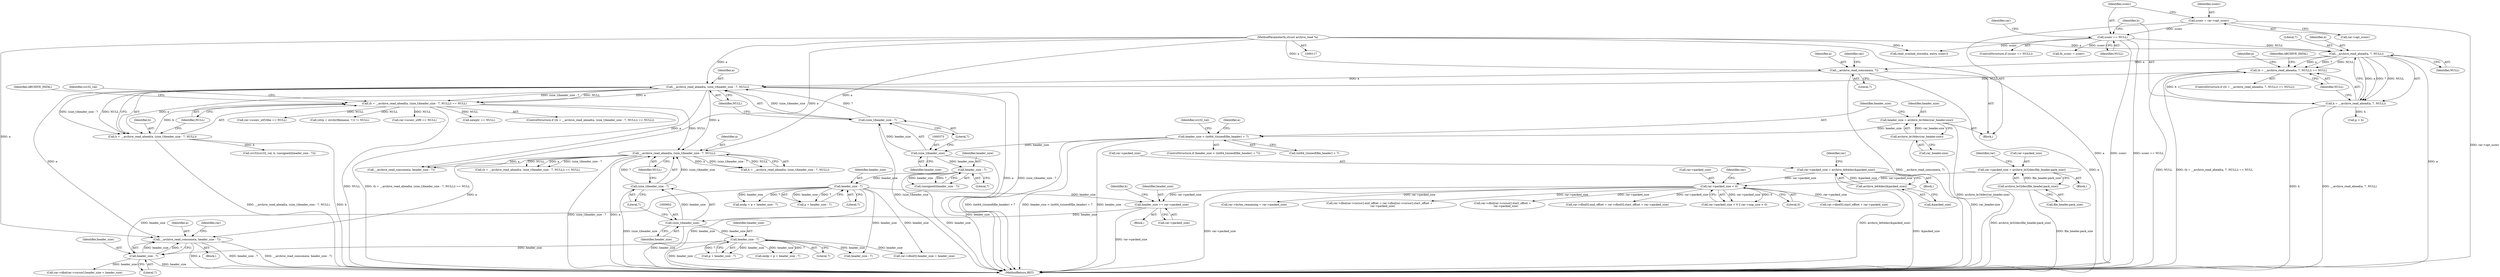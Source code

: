 digraph "0_libarchive_bfcfe6f04ed20db2504db8a254d1f40a1d84eb28_0@API" {
"1001101" [label="(Call,__archive_read_consume(a, header_size - 7))"];
"1000598" [label="(Call,__archive_read_ahead(a, (size_t)header_size - 7, NULL))"];
"1000369" [label="(Call,__archive_read_ahead(a, (size_t)header_size - 7, NULL))"];
"1000253" [label="(Call,__archive_read_consume(a, 7))"];
"1000192" [label="(Call,__archive_read_ahead(a, 7, NULL))"];
"1000118" [label="(MethodParameterIn,struct archive_read *a)"];
"1000159" [label="(Call,sconv == NULL)"];
"1000153" [label="(Call,sconv = rar->opt_sconv)"];
"1000371" [label="(Call,(size_t)header_size - 7)"];
"1000372" [label="(Call,(size_t)header_size)"];
"1000223" [label="(Call,header_size < (int64_t)sizeof(file_header) + 7)"];
"1000216" [label="(Call,header_size = archive_le16dec(rar_header.size))"];
"1000218" [label="(Call,archive_le16dec(rar_header.size))"];
"1000189" [label="(Call,(h = __archive_read_ahead(a, 7, NULL)) == NULL)"];
"1000190" [label="(Call,h = __archive_read_ahead(a, 7, NULL))"];
"1000600" [label="(Call,(size_t)header_size - 7)"];
"1000601" [label="(Call,(size_t)header_size)"];
"1000589" [label="(Call,header_size += rar->packed_size)"];
"1000549" [label="(Call,rar->packed_size < 0)"];
"1000515" [label="(Call,rar->packed_size = archive_le64dec(&packed_size))"];
"1000519" [label="(Call,archive_le64dec(&packed_size))"];
"1000531" [label="(Call,rar->packed_size = archive_le32dec(file_header.pack_size))"];
"1000535" [label="(Call,archive_le32dec(file_header.pack_size))"];
"1000416" [label="(Call,header_size - 7)"];
"1000387" [label="(Call,header_size - 7)"];
"1000366" [label="(Call,(h = __archive_read_ahead(a, (size_t)header_size - 7, NULL)) == NULL)"];
"1000367" [label="(Call,h = __archive_read_ahead(a, (size_t)header_size - 7, NULL))"];
"1001103" [label="(Call,header_size - 7)"];
"1000616" [label="(Call,header_size - 7)"];
"1000519" [label="(Call,archive_le64dec(&packed_size))"];
"1000953" [label="(Call,rar->sconv_utf16be == NULL)"];
"1000195" [label="(Identifier,NULL)"];
"1000600" [label="(Call,(size_t)header_size - 7)"];
"1000414" [label="(Call,p + header_size - 7)"];
"1000225" [label="(Call,(int64_t)sizeof(file_header) + 7)"];
"1000382" [label="(Call,crc32(crc32_val, h, (unsigned)(header_size - 7)))"];
"1001103" [label="(Call,header_size - 7)"];
"1000604" [label="(Literal,7)"];
"1000196" [label="(Identifier,NULL)"];
"1000242" [label="(Identifier,crc32_val)"];
"1000194" [label="(Literal,7)"];
"1000219" [label="(Call,rar_header.size)"];
"1000198" [label="(Identifier,ARCHIVE_FATAL)"];
"1000580" [label="(Block,)"];
"1000260" [label="(Identifier,rar)"];
"1000603" [label="(Identifier,header_size)"];
"1000524" [label="(Identifier,rar)"];
"1000417" [label="(Identifier,header_size)"];
"1000388" [label="(Identifier,header_size)"];
"1001104" [label="(Identifier,header_size)"];
"1000253" [label="(Call,__archive_read_consume(a, 7))"];
"1000188" [label="(ControlStructure,if ((h = __archive_read_ahead(a, 7, NULL)) == NULL))"];
"1000618" [label="(Literal,7)"];
"1000596" [label="(Call,h = __archive_read_ahead(a, (size_t)header_size - 7, NULL))"];
"1000377" [label="(Identifier,NULL)"];
"1000154" [label="(Identifier,sconv)"];
"1000224" [label="(Identifier,header_size)"];
"1000368" [label="(Identifier,h)"];
"1000387" [label="(Call,header_size - 7)"];
"1000549" [label="(Call,rar->packed_size < 0)"];
"1000367" [label="(Call,h = __archive_read_ahead(a, (size_t)header_size - 7, NULL))"];
"1000530" [label="(Block,)"];
"1000595" [label="(Call,(h = __archive_read_ahead(a, (size_t)header_size - 7, NULL)) == NULL)"];
"1000222" [label="(ControlStructure,if (header_size < (int64_t)sizeof(file_header) + 7))"];
"1000121" [label="(Block,)"];
"1000193" [label="(Identifier,a)"];
"1000616" [label="(Call,header_size - 7)"];
"1001754" [label="(MethodReturn,RET)"];
"1000520" [label="(Call,&packed_size)"];
"1000216" [label="(Call,header_size = archive_le16dec(rar_header.size))"];
"1001105" [label="(Literal,7)"];
"1000516" [label="(Call,rar->packed_size)"];
"1000372" [label="(Call,(size_t)header_size)"];
"1000536" [label="(Call,file_header.pack_size)"];
"1000375" [label="(Literal,7)"];
"1001108" [label="(Identifier,rar)"];
"1001433" [label="(Call,rar->dbo[0].start_offset + rar->packed_size)"];
"1000532" [label="(Call,rar->packed_size)"];
"1000161" [label="(Identifier,NULL)"];
"1001064" [label="(Call,(strp = strchr(filename, '\\')) != NULL)"];
"1000548" [label="(Call,rar->packed_size < 0 || rar->unp_size < 0)"];
"1000531" [label="(Call,rar->packed_size = archive_le32dec(file_header.pack_size))"];
"1000370" [label="(Identifier,a)"];
"1000374" [label="(Identifier,header_size)"];
"1000155" [label="(Call,rar->opt_sconv)"];
"1000484" [label="(Block,)"];
"1000191" [label="(Identifier,h)"];
"1000612" [label="(Call,endp = p + header_size - 7)"];
"1000192" [label="(Call,__archive_read_ahead(a, 7, NULL))"];
"1000614" [label="(Call,p + header_size - 7)"];
"1000597" [label="(Identifier,h)"];
"1001312" [label="(Call,rar->dbo[0].header_size = header_size)"];
"1000153" [label="(Call,sconv = rar->opt_sconv)"];
"1001013" [label="(Call,rar->sconv_utf8 == NULL)"];
"1000418" [label="(Literal,7)"];
"1000617" [label="(Identifier,header_size)"];
"1000569" [label="(Call,rar->bytes_remaining = rar->packed_size)"];
"1000158" [label="(ControlStructure,if (sconv == NULL))"];
"1001101" [label="(Call,__archive_read_consume(a, header_size - 7))"];
"1000218" [label="(Call,archive_le16dec(rar_header.size))"];
"1000672" [label="(Call,newptr == NULL)"];
"1001100" [label="(Block,)"];
"1000365" [label="(ControlStructure,if ((h = __archive_read_ahead(a, (size_t)header_size - 7, NULL)) == NULL))"];
"1000371" [label="(Call,(size_t)header_size - 7)"];
"1000235" [label="(Identifier,a)"];
"1001409" [label="(Call,header_size - 7)"];
"1000118" [label="(MethodParameterIn,struct archive_read *a)"];
"1000376" [label="(Identifier,NULL)"];
"1000200" [label="(Identifier,p)"];
"1001216" [label="(Call,rar->dbo[rar->cursor].end_offset = rar->dbo[rar->cursor].start_offset +\n        rar->packed_size)"];
"1000369" [label="(Call,__archive_read_ahead(a, (size_t)header_size - 7, NULL))"];
"1001226" [label="(Call,rar->dbo[rar->cursor].start_offset +\n        rar->packed_size)"];
"1000166" [label="(Identifier,rar)"];
"1000601" [label="(Call,(size_t)header_size)"];
"1000389" [label="(Literal,7)"];
"1000190" [label="(Call,h = __archive_read_ahead(a, 7, NULL))"];
"1001425" [label="(Call,rar->dbo[0].end_offset = rar->dbo[0].start_offset + rar->packed_size)"];
"1000416" [label="(Call,header_size - 7)"];
"1001102" [label="(Identifier,a)"];
"1001407" [label="(Call,__archive_read_consume(a, header_size - 7))"];
"1000379" [label="(Identifier,ARCHIVE_FATAL)"];
"1000160" [label="(Identifier,sconv)"];
"1000223" [label="(Call,header_size < (int64_t)sizeof(file_header) + 7)"];
"1000381" [label="(Identifier,crc32_val)"];
"1000590" [label="(Identifier,header_size)"];
"1000556" [label="(Identifier,rar)"];
"1000541" [label="(Identifier,rar)"];
"1001153" [label="(Call,rar->dbo[rar->cursor].header_size = header_size)"];
"1000589" [label="(Call,header_size += rar->packed_size)"];
"1000255" [label="(Literal,7)"];
"1000535" [label="(Call,archive_le32dec(file_header.pack_size))"];
"1000553" [label="(Literal,0)"];
"1000412" [label="(Call,endp = p + header_size - 7)"];
"1000515" [label="(Call,rar->packed_size = archive_le64dec(&packed_size))"];
"1000550" [label="(Call,rar->packed_size)"];
"1000598" [label="(Call,__archive_read_ahead(a, (size_t)header_size - 7, NULL))"];
"1000199" [label="(Call,p = h)"];
"1000605" [label="(Identifier,NULL)"];
"1001727" [label="(Call,read_symlink_stored(a, entry, sconv))"];
"1000599" [label="(Identifier,a)"];
"1000591" [label="(Call,rar->packed_size)"];
"1000159" [label="(Call,sconv == NULL)"];
"1000217" [label="(Identifier,header_size)"];
"1000366" [label="(Call,(h = __archive_read_ahead(a, (size_t)header_size - 7, NULL)) == NULL)"];
"1000254" [label="(Identifier,a)"];
"1001060" [label="(Call,fn_sconv = sconv)"];
"1000189" [label="(Call,(h = __archive_read_ahead(a, 7, NULL)) == NULL)"];
"1000385" [label="(Call,(unsigned)(header_size - 7))"];
"1001101" -> "1001100"  [label="AST: "];
"1001101" -> "1001103"  [label="CFG: "];
"1001102" -> "1001101"  [label="AST: "];
"1001103" -> "1001101"  [label="AST: "];
"1001108" -> "1001101"  [label="CFG: "];
"1001101" -> "1001754"  [label="DDG: header_size - 7"];
"1001101" -> "1001754"  [label="DDG: __archive_read_consume(a, header_size - 7)"];
"1001101" -> "1001754"  [label="DDG: a"];
"1000598" -> "1001101"  [label="DDG: a"];
"1000369" -> "1001101"  [label="DDG: a"];
"1000118" -> "1001101"  [label="DDG: a"];
"1001103" -> "1001101"  [label="DDG: header_size"];
"1001103" -> "1001101"  [label="DDG: 7"];
"1000598" -> "1000596"  [label="AST: "];
"1000598" -> "1000605"  [label="CFG: "];
"1000599" -> "1000598"  [label="AST: "];
"1000600" -> "1000598"  [label="AST: "];
"1000605" -> "1000598"  [label="AST: "];
"1000596" -> "1000598"  [label="CFG: "];
"1000598" -> "1001754"  [label="DDG: a"];
"1000598" -> "1001754"  [label="DDG: (size_t)header_size - 7"];
"1000598" -> "1000595"  [label="DDG: a"];
"1000598" -> "1000595"  [label="DDG: (size_t)header_size - 7"];
"1000598" -> "1000595"  [label="DDG: NULL"];
"1000598" -> "1000596"  [label="DDG: a"];
"1000598" -> "1000596"  [label="DDG: (size_t)header_size - 7"];
"1000598" -> "1000596"  [label="DDG: NULL"];
"1000369" -> "1000598"  [label="DDG: a"];
"1000118" -> "1000598"  [label="DDG: a"];
"1000600" -> "1000598"  [label="DDG: (size_t)header_size"];
"1000600" -> "1000598"  [label="DDG: 7"];
"1000366" -> "1000598"  [label="DDG: NULL"];
"1000598" -> "1001407"  [label="DDG: a"];
"1000369" -> "1000367"  [label="AST: "];
"1000369" -> "1000376"  [label="CFG: "];
"1000370" -> "1000369"  [label="AST: "];
"1000371" -> "1000369"  [label="AST: "];
"1000376" -> "1000369"  [label="AST: "];
"1000367" -> "1000369"  [label="CFG: "];
"1000369" -> "1001754"  [label="DDG: a"];
"1000369" -> "1001754"  [label="DDG: (size_t)header_size - 7"];
"1000369" -> "1000366"  [label="DDG: a"];
"1000369" -> "1000366"  [label="DDG: (size_t)header_size - 7"];
"1000369" -> "1000366"  [label="DDG: NULL"];
"1000369" -> "1000367"  [label="DDG: a"];
"1000369" -> "1000367"  [label="DDG: (size_t)header_size - 7"];
"1000369" -> "1000367"  [label="DDG: NULL"];
"1000253" -> "1000369"  [label="DDG: a"];
"1000118" -> "1000369"  [label="DDG: a"];
"1000371" -> "1000369"  [label="DDG: (size_t)header_size"];
"1000371" -> "1000369"  [label="DDG: 7"];
"1000189" -> "1000369"  [label="DDG: NULL"];
"1000369" -> "1001407"  [label="DDG: a"];
"1000253" -> "1000121"  [label="AST: "];
"1000253" -> "1000255"  [label="CFG: "];
"1000254" -> "1000253"  [label="AST: "];
"1000255" -> "1000253"  [label="AST: "];
"1000260" -> "1000253"  [label="CFG: "];
"1000253" -> "1001754"  [label="DDG: __archive_read_consume(a, 7)"];
"1000253" -> "1001754"  [label="DDG: a"];
"1000192" -> "1000253"  [label="DDG: a"];
"1000118" -> "1000253"  [label="DDG: a"];
"1000192" -> "1000190"  [label="AST: "];
"1000192" -> "1000195"  [label="CFG: "];
"1000193" -> "1000192"  [label="AST: "];
"1000194" -> "1000192"  [label="AST: "];
"1000195" -> "1000192"  [label="AST: "];
"1000190" -> "1000192"  [label="CFG: "];
"1000192" -> "1001754"  [label="DDG: a"];
"1000192" -> "1000189"  [label="DDG: a"];
"1000192" -> "1000189"  [label="DDG: 7"];
"1000192" -> "1000189"  [label="DDG: NULL"];
"1000192" -> "1000190"  [label="DDG: a"];
"1000192" -> "1000190"  [label="DDG: 7"];
"1000192" -> "1000190"  [label="DDG: NULL"];
"1000118" -> "1000192"  [label="DDG: a"];
"1000159" -> "1000192"  [label="DDG: NULL"];
"1000118" -> "1000117"  [label="AST: "];
"1000118" -> "1001754"  [label="DDG: a"];
"1000118" -> "1001407"  [label="DDG: a"];
"1000118" -> "1001727"  [label="DDG: a"];
"1000159" -> "1000158"  [label="AST: "];
"1000159" -> "1000161"  [label="CFG: "];
"1000160" -> "1000159"  [label="AST: "];
"1000161" -> "1000159"  [label="AST: "];
"1000166" -> "1000159"  [label="CFG: "];
"1000191" -> "1000159"  [label="CFG: "];
"1000159" -> "1001754"  [label="DDG: sconv == NULL"];
"1000159" -> "1001754"  [label="DDG: sconv"];
"1000153" -> "1000159"  [label="DDG: sconv"];
"1000159" -> "1001060"  [label="DDG: sconv"];
"1000159" -> "1001727"  [label="DDG: sconv"];
"1000153" -> "1000121"  [label="AST: "];
"1000153" -> "1000155"  [label="CFG: "];
"1000154" -> "1000153"  [label="AST: "];
"1000155" -> "1000153"  [label="AST: "];
"1000160" -> "1000153"  [label="CFG: "];
"1000153" -> "1001754"  [label="DDG: rar->opt_sconv"];
"1000371" -> "1000375"  [label="CFG: "];
"1000372" -> "1000371"  [label="AST: "];
"1000375" -> "1000371"  [label="AST: "];
"1000376" -> "1000371"  [label="CFG: "];
"1000371" -> "1001754"  [label="DDG: (size_t)header_size"];
"1000372" -> "1000371"  [label="DDG: header_size"];
"1000372" -> "1000374"  [label="CFG: "];
"1000373" -> "1000372"  [label="AST: "];
"1000374" -> "1000372"  [label="AST: "];
"1000375" -> "1000372"  [label="CFG: "];
"1000372" -> "1001754"  [label="DDG: header_size"];
"1000223" -> "1000372"  [label="DDG: header_size"];
"1000372" -> "1000387"  [label="DDG: header_size"];
"1000223" -> "1000222"  [label="AST: "];
"1000223" -> "1000225"  [label="CFG: "];
"1000224" -> "1000223"  [label="AST: "];
"1000225" -> "1000223"  [label="AST: "];
"1000235" -> "1000223"  [label="CFG: "];
"1000242" -> "1000223"  [label="CFG: "];
"1000223" -> "1001754"  [label="DDG: (int64_t)sizeof(file_header) + 7"];
"1000223" -> "1001754"  [label="DDG: header_size < (int64_t)sizeof(file_header) + 7"];
"1000223" -> "1001754"  [label="DDG: header_size"];
"1000216" -> "1000223"  [label="DDG: header_size"];
"1000216" -> "1000121"  [label="AST: "];
"1000216" -> "1000218"  [label="CFG: "];
"1000217" -> "1000216"  [label="AST: "];
"1000218" -> "1000216"  [label="AST: "];
"1000224" -> "1000216"  [label="CFG: "];
"1000216" -> "1001754"  [label="DDG: archive_le16dec(rar_header.size)"];
"1000218" -> "1000216"  [label="DDG: rar_header.size"];
"1000218" -> "1000219"  [label="CFG: "];
"1000219" -> "1000218"  [label="AST: "];
"1000218" -> "1001754"  [label="DDG: rar_header.size"];
"1000189" -> "1000188"  [label="AST: "];
"1000189" -> "1000196"  [label="CFG: "];
"1000190" -> "1000189"  [label="AST: "];
"1000196" -> "1000189"  [label="AST: "];
"1000198" -> "1000189"  [label="CFG: "];
"1000200" -> "1000189"  [label="CFG: "];
"1000189" -> "1001754"  [label="DDG: (h = __archive_read_ahead(a, 7, NULL)) == NULL"];
"1000189" -> "1001754"  [label="DDG: NULL"];
"1000190" -> "1000189"  [label="DDG: h"];
"1000191" -> "1000190"  [label="AST: "];
"1000196" -> "1000190"  [label="CFG: "];
"1000190" -> "1001754"  [label="DDG: h"];
"1000190" -> "1001754"  [label="DDG: __archive_read_ahead(a, 7, NULL)"];
"1000190" -> "1000199"  [label="DDG: h"];
"1000600" -> "1000604"  [label="CFG: "];
"1000601" -> "1000600"  [label="AST: "];
"1000604" -> "1000600"  [label="AST: "];
"1000605" -> "1000600"  [label="CFG: "];
"1000600" -> "1001754"  [label="DDG: (size_t)header_size"];
"1000601" -> "1000600"  [label="DDG: header_size"];
"1000601" -> "1000603"  [label="CFG: "];
"1000602" -> "1000601"  [label="AST: "];
"1000603" -> "1000601"  [label="AST: "];
"1000604" -> "1000601"  [label="CFG: "];
"1000601" -> "1001754"  [label="DDG: header_size"];
"1000589" -> "1000601"  [label="DDG: header_size"];
"1000601" -> "1000616"  [label="DDG: header_size"];
"1000589" -> "1000580"  [label="AST: "];
"1000589" -> "1000591"  [label="CFG: "];
"1000590" -> "1000589"  [label="AST: "];
"1000591" -> "1000589"  [label="AST: "];
"1000597" -> "1000589"  [label="CFG: "];
"1000589" -> "1001754"  [label="DDG: rar->packed_size"];
"1000549" -> "1000589"  [label="DDG: rar->packed_size"];
"1000416" -> "1000589"  [label="DDG: header_size"];
"1000549" -> "1000548"  [label="AST: "];
"1000549" -> "1000553"  [label="CFG: "];
"1000550" -> "1000549"  [label="AST: "];
"1000553" -> "1000549"  [label="AST: "];
"1000556" -> "1000549"  [label="CFG: "];
"1000548" -> "1000549"  [label="CFG: "];
"1000549" -> "1001754"  [label="DDG: rar->packed_size"];
"1000549" -> "1000548"  [label="DDG: rar->packed_size"];
"1000549" -> "1000548"  [label="DDG: 0"];
"1000515" -> "1000549"  [label="DDG: rar->packed_size"];
"1000531" -> "1000549"  [label="DDG: rar->packed_size"];
"1000549" -> "1000569"  [label="DDG: rar->packed_size"];
"1000549" -> "1001216"  [label="DDG: rar->packed_size"];
"1000549" -> "1001226"  [label="DDG: rar->packed_size"];
"1000549" -> "1001425"  [label="DDG: rar->packed_size"];
"1000549" -> "1001433"  [label="DDG: rar->packed_size"];
"1000515" -> "1000484"  [label="AST: "];
"1000515" -> "1000519"  [label="CFG: "];
"1000516" -> "1000515"  [label="AST: "];
"1000519" -> "1000515"  [label="AST: "];
"1000524" -> "1000515"  [label="CFG: "];
"1000515" -> "1001754"  [label="DDG: archive_le64dec(&packed_size)"];
"1000519" -> "1000515"  [label="DDG: &packed_size"];
"1000519" -> "1000520"  [label="CFG: "];
"1000520" -> "1000519"  [label="AST: "];
"1000519" -> "1001754"  [label="DDG: &packed_size"];
"1000531" -> "1000530"  [label="AST: "];
"1000531" -> "1000535"  [label="CFG: "];
"1000532" -> "1000531"  [label="AST: "];
"1000535" -> "1000531"  [label="AST: "];
"1000541" -> "1000531"  [label="CFG: "];
"1000531" -> "1001754"  [label="DDG: archive_le32dec(file_header.pack_size)"];
"1000535" -> "1000531"  [label="DDG: file_header.pack_size"];
"1000535" -> "1000536"  [label="CFG: "];
"1000536" -> "1000535"  [label="AST: "];
"1000535" -> "1001754"  [label="DDG: file_header.pack_size"];
"1000416" -> "1000414"  [label="AST: "];
"1000416" -> "1000418"  [label="CFG: "];
"1000417" -> "1000416"  [label="AST: "];
"1000418" -> "1000416"  [label="AST: "];
"1000414" -> "1000416"  [label="CFG: "];
"1000416" -> "1001754"  [label="DDG: header_size"];
"1000416" -> "1000412"  [label="DDG: header_size"];
"1000416" -> "1000412"  [label="DDG: 7"];
"1000416" -> "1000414"  [label="DDG: header_size"];
"1000416" -> "1000414"  [label="DDG: 7"];
"1000387" -> "1000416"  [label="DDG: header_size"];
"1000416" -> "1001103"  [label="DDG: header_size"];
"1000416" -> "1001312"  [label="DDG: header_size"];
"1000416" -> "1001409"  [label="DDG: header_size"];
"1000387" -> "1000385"  [label="AST: "];
"1000387" -> "1000389"  [label="CFG: "];
"1000388" -> "1000387"  [label="AST: "];
"1000389" -> "1000387"  [label="AST: "];
"1000385" -> "1000387"  [label="CFG: "];
"1000387" -> "1001754"  [label="DDG: header_size"];
"1000387" -> "1000385"  [label="DDG: header_size"];
"1000387" -> "1000385"  [label="DDG: 7"];
"1000366" -> "1000365"  [label="AST: "];
"1000366" -> "1000377"  [label="CFG: "];
"1000367" -> "1000366"  [label="AST: "];
"1000377" -> "1000366"  [label="AST: "];
"1000379" -> "1000366"  [label="CFG: "];
"1000381" -> "1000366"  [label="CFG: "];
"1000366" -> "1001754"  [label="DDG: NULL"];
"1000366" -> "1001754"  [label="DDG: (h = __archive_read_ahead(a, (size_t)header_size - 7, NULL)) == NULL"];
"1000367" -> "1000366"  [label="DDG: h"];
"1000366" -> "1000672"  [label="DDG: NULL"];
"1000366" -> "1000953"  [label="DDG: NULL"];
"1000366" -> "1001013"  [label="DDG: NULL"];
"1000366" -> "1001064"  [label="DDG: NULL"];
"1000368" -> "1000367"  [label="AST: "];
"1000377" -> "1000367"  [label="CFG: "];
"1000367" -> "1001754"  [label="DDG: __archive_read_ahead(a, (size_t)header_size - 7, NULL)"];
"1000367" -> "1001754"  [label="DDG: h"];
"1000367" -> "1000382"  [label="DDG: h"];
"1001103" -> "1001105"  [label="CFG: "];
"1001104" -> "1001103"  [label="AST: "];
"1001105" -> "1001103"  [label="AST: "];
"1001103" -> "1001754"  [label="DDG: header_size"];
"1000616" -> "1001103"  [label="DDG: header_size"];
"1001103" -> "1001153"  [label="DDG: header_size"];
"1000616" -> "1000614"  [label="AST: "];
"1000616" -> "1000618"  [label="CFG: "];
"1000617" -> "1000616"  [label="AST: "];
"1000618" -> "1000616"  [label="AST: "];
"1000614" -> "1000616"  [label="CFG: "];
"1000616" -> "1001754"  [label="DDG: header_size"];
"1000616" -> "1000612"  [label="DDG: header_size"];
"1000616" -> "1000612"  [label="DDG: 7"];
"1000616" -> "1000614"  [label="DDG: header_size"];
"1000616" -> "1000614"  [label="DDG: 7"];
"1000616" -> "1001312"  [label="DDG: header_size"];
"1000616" -> "1001409"  [label="DDG: header_size"];
}
